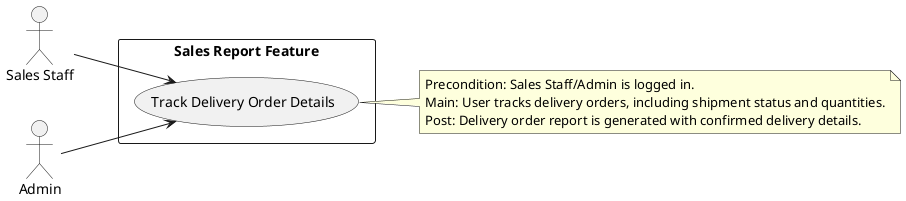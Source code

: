 @startuml
left to right direction

actor "Sales Staff" as Sales
actor "Admin" as Admin

rectangle "Sales Report Feature" as System {
    usecase "Track Delivery Order Details" as UC_DeliveryOrder
}

Sales --> UC_DeliveryOrder
Admin --> UC_DeliveryOrder

note right of UC_DeliveryOrder
    Precondition: Sales Staff/Admin is logged in.
    Main: User tracks delivery orders, including shipment status and quantities.
    Post: Delivery order report is generated with confirmed delivery details.
end note

@enduml
